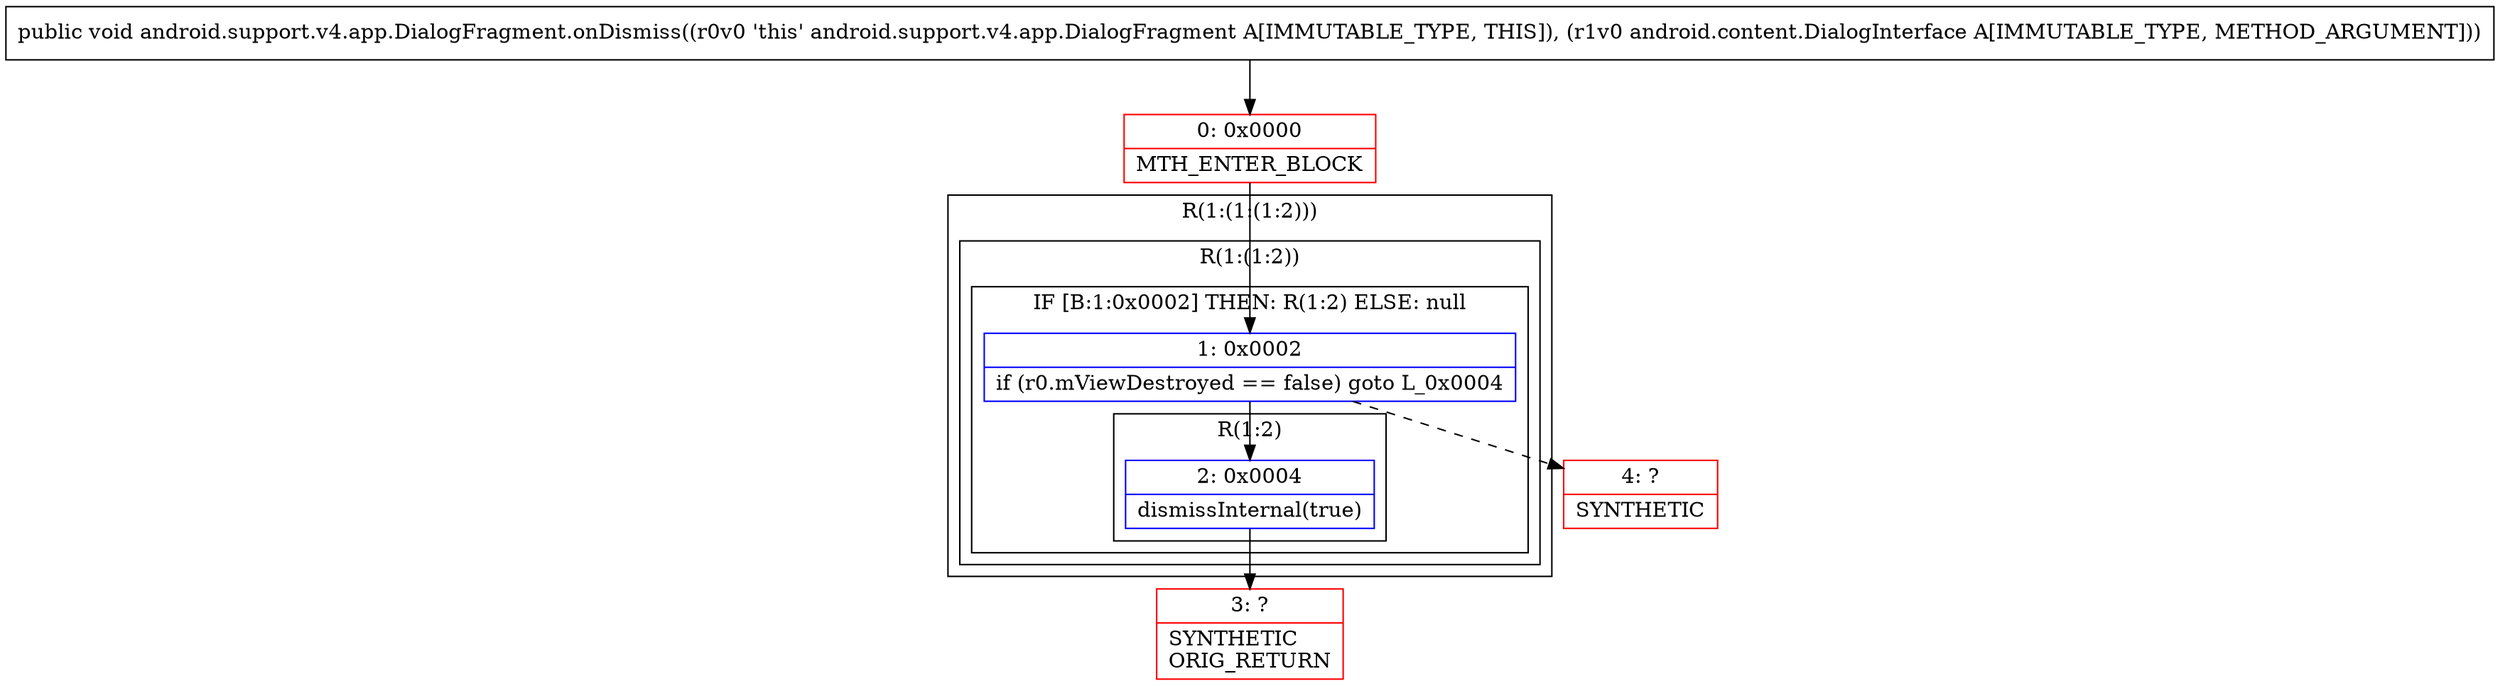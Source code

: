 digraph "CFG forandroid.support.v4.app.DialogFragment.onDismiss(Landroid\/content\/DialogInterface;)V" {
subgraph cluster_Region_507366563 {
label = "R(1:(1:(1:2)))";
node [shape=record,color=blue];
subgraph cluster_Region_769654188 {
label = "R(1:(1:2))";
node [shape=record,color=blue];
subgraph cluster_IfRegion_893911863 {
label = "IF [B:1:0x0002] THEN: R(1:2) ELSE: null";
node [shape=record,color=blue];
Node_1 [shape=record,label="{1\:\ 0x0002|if (r0.mViewDestroyed == false) goto L_0x0004\l}"];
subgraph cluster_Region_1010918062 {
label = "R(1:2)";
node [shape=record,color=blue];
Node_2 [shape=record,label="{2\:\ 0x0004|dismissInternal(true)\l}"];
}
}
}
}
Node_0 [shape=record,color=red,label="{0\:\ 0x0000|MTH_ENTER_BLOCK\l}"];
Node_3 [shape=record,color=red,label="{3\:\ ?|SYNTHETIC\lORIG_RETURN\l}"];
Node_4 [shape=record,color=red,label="{4\:\ ?|SYNTHETIC\l}"];
MethodNode[shape=record,label="{public void android.support.v4.app.DialogFragment.onDismiss((r0v0 'this' android.support.v4.app.DialogFragment A[IMMUTABLE_TYPE, THIS]), (r1v0 android.content.DialogInterface A[IMMUTABLE_TYPE, METHOD_ARGUMENT])) }"];
MethodNode -> Node_0;
Node_1 -> Node_2;
Node_1 -> Node_4[style=dashed];
Node_2 -> Node_3;
Node_0 -> Node_1;
}

